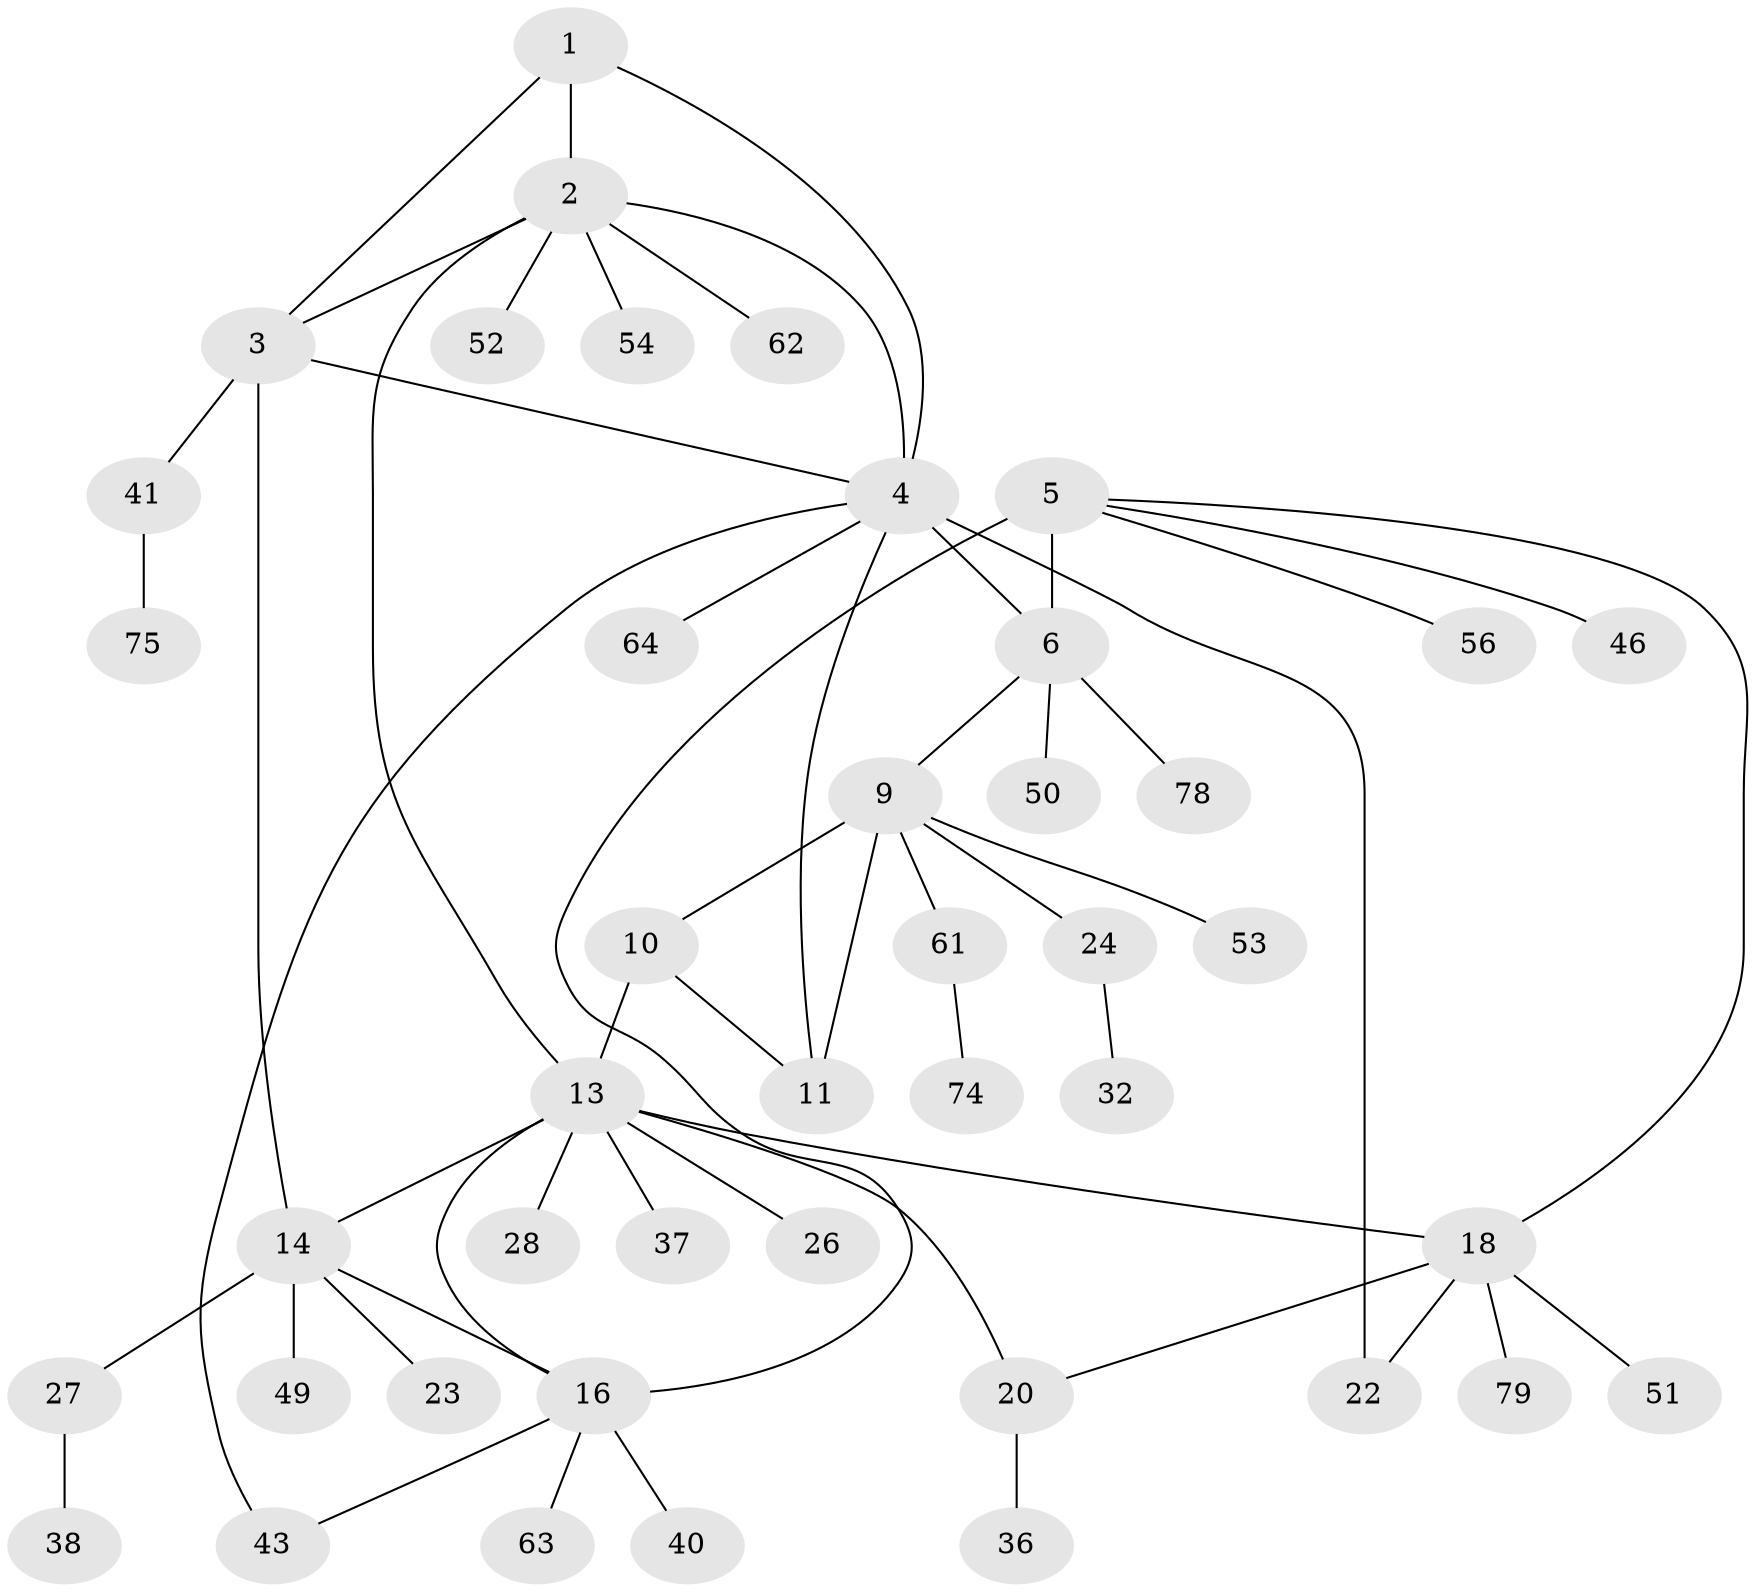 // original degree distribution, {3: 0.06976744186046512, 7: 0.03488372093023256, 9: 0.011627906976744186, 11: 0.023255813953488372, 8: 0.023255813953488372, 6: 0.05813953488372093, 5: 0.03488372093023256, 12: 0.011627906976744186, 4: 0.011627906976744186, 1: 0.5930232558139535, 2: 0.12790697674418605}
// Generated by graph-tools (version 1.1) at 2025/19/03/04/25 18:19:48]
// undirected, 43 vertices, 55 edges
graph export_dot {
graph [start="1"]
  node [color=gray90,style=filled];
  1;
  2;
  3 [super="+80+60+70+30+71"];
  4 [super="+67+58"];
  5 [super="+48+34+8"];
  6 [super="+7+29+42"];
  9 [super="+12+21+72"];
  10 [super="+35"];
  11 [super="+69"];
  13 [super="+15+82+17"];
  14;
  16 [super="+76+77+57+68"];
  18 [super="+55+66+83+86+44"];
  20;
  22;
  23;
  24 [super="+25"];
  26;
  27;
  28;
  32;
  36;
  37;
  38;
  40;
  41;
  43;
  46;
  49;
  50 [super="+85"];
  51;
  52;
  53;
  54;
  56;
  61;
  62;
  63;
  64;
  74;
  75;
  78;
  79;
  1 -- 2;
  1 -- 3;
  1 -- 4;
  2 -- 3;
  2 -- 4;
  2 -- 52;
  2 -- 54;
  2 -- 62;
  2 -- 13;
  3 -- 4;
  3 -- 14;
  3 -- 41;
  4 -- 11;
  4 -- 22 [weight=2];
  4 -- 43;
  4 -- 64;
  4 -- 6 [weight=2];
  5 -- 6 [weight=4];
  5 -- 16;
  5 -- 18;
  5 -- 46;
  5 -- 56;
  6 -- 9;
  6 -- 50;
  6 -- 78;
  9 -- 10 [weight=2];
  9 -- 11 [weight=2];
  9 -- 24;
  9 -- 53;
  9 -- 61;
  10 -- 11;
  10 -- 13 [weight=2];
  13 -- 14 [weight=2];
  13 -- 16 [weight=2];
  13 -- 26;
  13 -- 28;
  13 -- 18 [weight=2];
  13 -- 20 [weight=2];
  13 -- 37;
  14 -- 16;
  14 -- 23;
  14 -- 27;
  14 -- 49;
  16 -- 40;
  16 -- 43;
  16 -- 63;
  18 -- 20;
  18 -- 22;
  18 -- 51;
  18 -- 79;
  20 -- 36;
  24 -- 32;
  27 -- 38;
  41 -- 75;
  61 -- 74;
}
